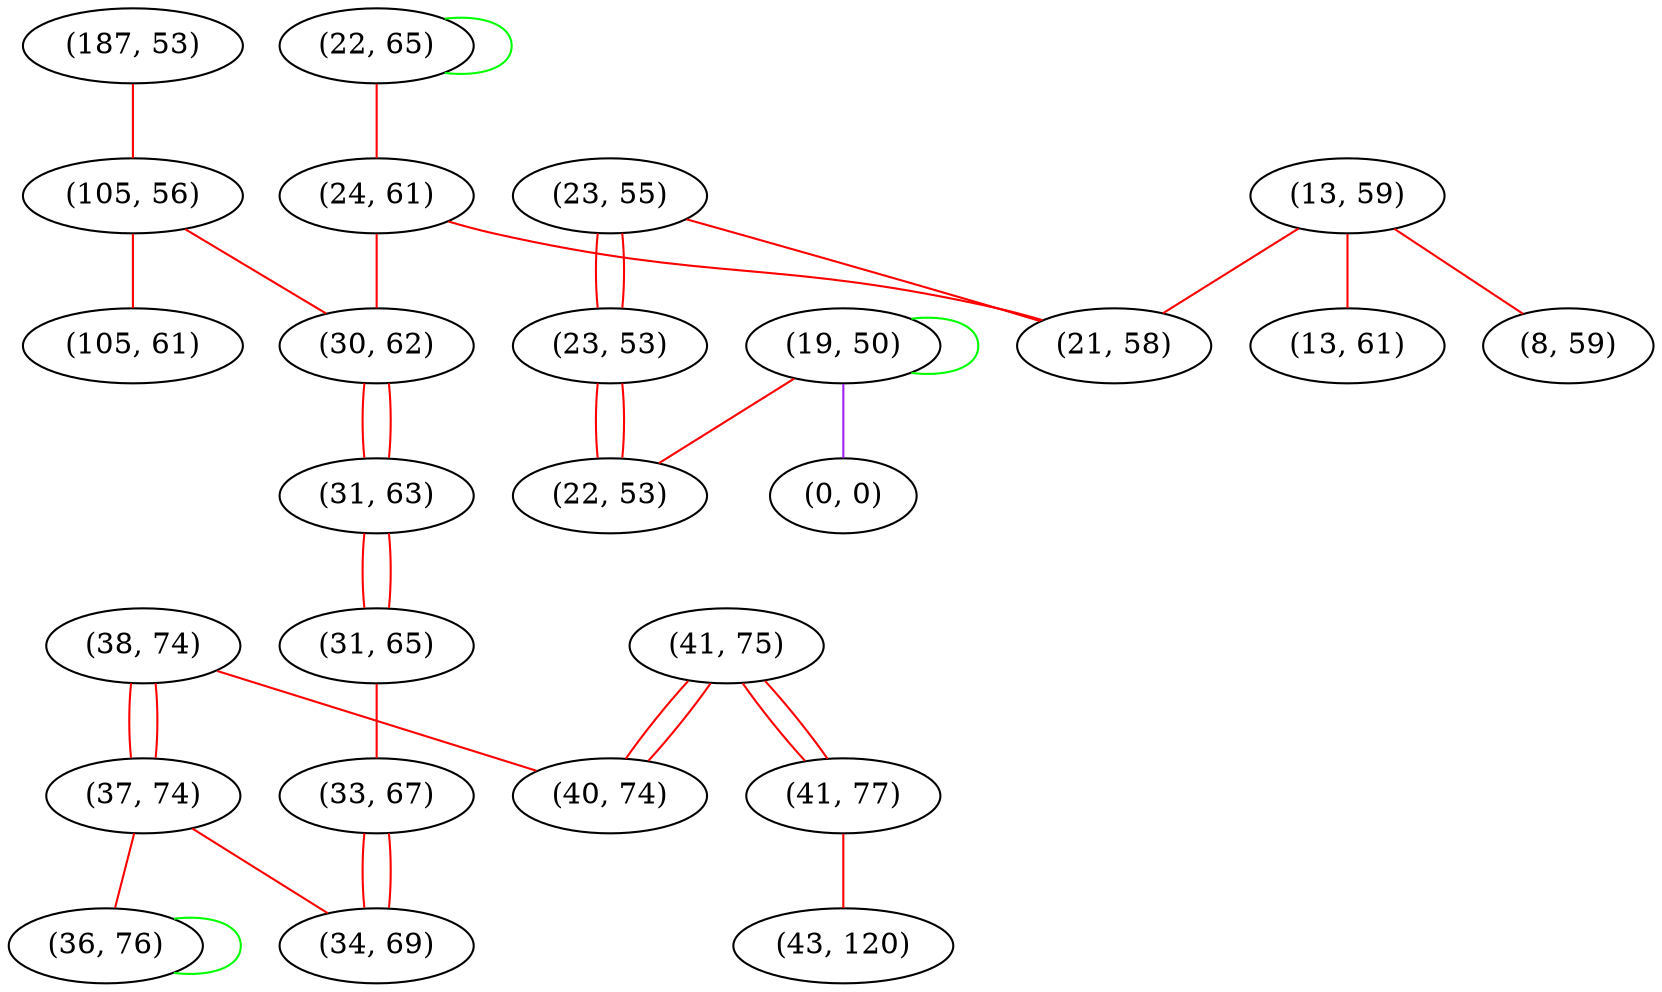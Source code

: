 graph "" {
"(38, 74)";
"(23, 55)";
"(13, 59)";
"(41, 75)";
"(37, 74)";
"(8, 59)";
"(22, 65)";
"(41, 77)";
"(19, 50)";
"(0, 0)";
"(24, 61)";
"(187, 53)";
"(105, 56)";
"(40, 74)";
"(105, 61)";
"(23, 53)";
"(13, 61)";
"(30, 62)";
"(43, 120)";
"(31, 63)";
"(22, 53)";
"(31, 65)";
"(33, 67)";
"(21, 58)";
"(36, 76)";
"(34, 69)";
"(38, 74)" -- "(37, 74)"  [color=red, key=0, weight=1];
"(38, 74)" -- "(37, 74)"  [color=red, key=1, weight=1];
"(38, 74)" -- "(40, 74)"  [color=red, key=0, weight=1];
"(23, 55)" -- "(23, 53)"  [color=red, key=0, weight=1];
"(23, 55)" -- "(23, 53)"  [color=red, key=1, weight=1];
"(23, 55)" -- "(21, 58)"  [color=red, key=0, weight=1];
"(13, 59)" -- "(8, 59)"  [color=red, key=0, weight=1];
"(13, 59)" -- "(21, 58)"  [color=red, key=0, weight=1];
"(13, 59)" -- "(13, 61)"  [color=red, key=0, weight=1];
"(41, 75)" -- "(41, 77)"  [color=red, key=0, weight=1];
"(41, 75)" -- "(41, 77)"  [color=red, key=1, weight=1];
"(41, 75)" -- "(40, 74)"  [color=red, key=0, weight=1];
"(41, 75)" -- "(40, 74)"  [color=red, key=1, weight=1];
"(37, 74)" -- "(34, 69)"  [color=red, key=0, weight=1];
"(37, 74)" -- "(36, 76)"  [color=red, key=0, weight=1];
"(22, 65)" -- "(22, 65)"  [color=green, key=0, weight=2];
"(22, 65)" -- "(24, 61)"  [color=red, key=0, weight=1];
"(41, 77)" -- "(43, 120)"  [color=red, key=0, weight=1];
"(19, 50)" -- "(19, 50)"  [color=green, key=0, weight=2];
"(19, 50)" -- "(0, 0)"  [color=purple, key=0, weight=4];
"(19, 50)" -- "(22, 53)"  [color=red, key=0, weight=1];
"(24, 61)" -- "(21, 58)"  [color=red, key=0, weight=1];
"(24, 61)" -- "(30, 62)"  [color=red, key=0, weight=1];
"(187, 53)" -- "(105, 56)"  [color=red, key=0, weight=1];
"(105, 56)" -- "(105, 61)"  [color=red, key=0, weight=1];
"(105, 56)" -- "(30, 62)"  [color=red, key=0, weight=1];
"(23, 53)" -- "(22, 53)"  [color=red, key=0, weight=1];
"(23, 53)" -- "(22, 53)"  [color=red, key=1, weight=1];
"(30, 62)" -- "(31, 63)"  [color=red, key=0, weight=1];
"(30, 62)" -- "(31, 63)"  [color=red, key=1, weight=1];
"(31, 63)" -- "(31, 65)"  [color=red, key=0, weight=1];
"(31, 63)" -- "(31, 65)"  [color=red, key=1, weight=1];
"(31, 65)" -- "(33, 67)"  [color=red, key=0, weight=1];
"(33, 67)" -- "(34, 69)"  [color=red, key=0, weight=1];
"(33, 67)" -- "(34, 69)"  [color=red, key=1, weight=1];
"(36, 76)" -- "(36, 76)"  [color=green, key=0, weight=2];
}
